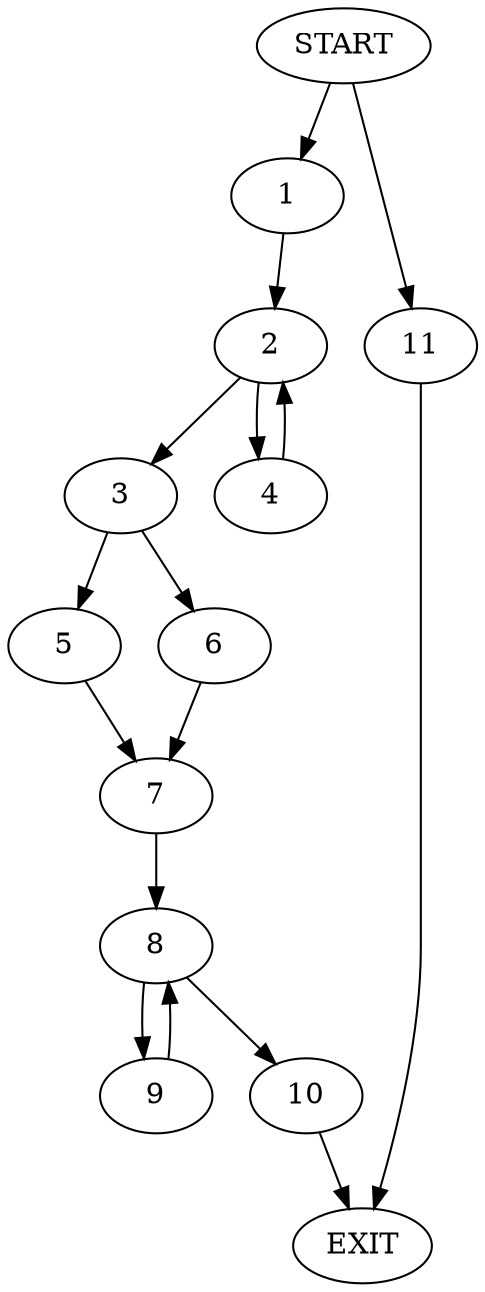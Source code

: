 digraph {
0 [label="START"]
12 [label="EXIT"]
0 -> 1
1 -> 2
2 -> 3
2 -> 4
4 -> 2
3 -> 5
3 -> 6
6 -> 7
5 -> 7
7 -> 8
8 -> 9
8 -> 10
0 -> 11
11 -> 12
9 -> 8
10 -> 12
}
